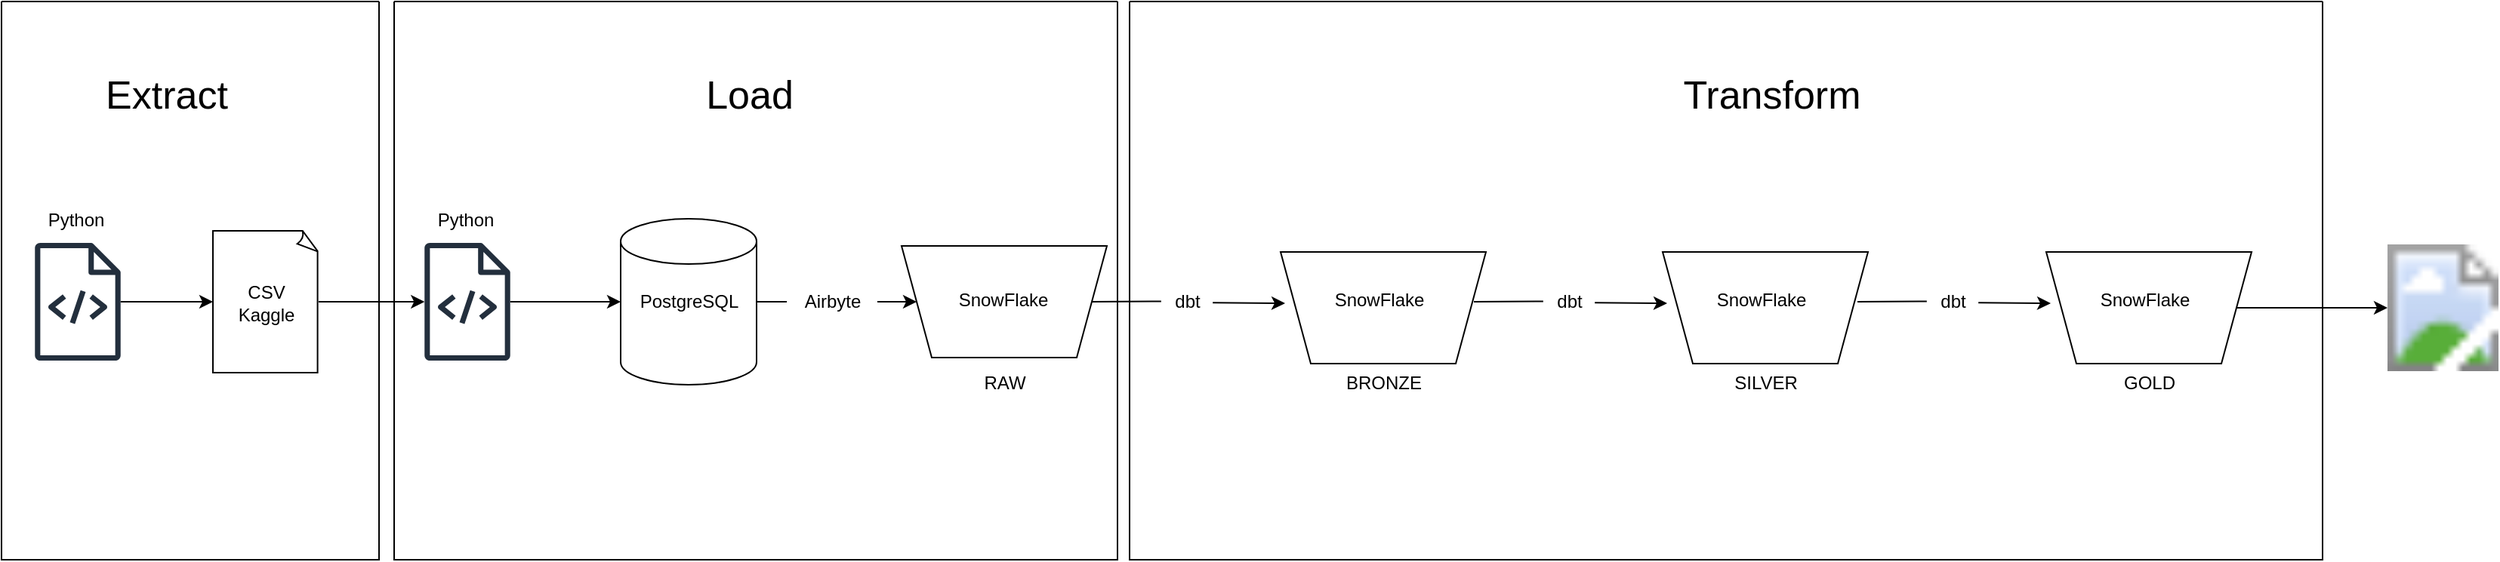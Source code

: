 <mxfile version="28.2.5">
  <diagram name="Página-1" id="4jFAk8XQg4Tfc30ZATFa">
    <mxGraphModel dx="1804" dy="942" grid="0" gridSize="10" guides="1" tooltips="1" connect="1" arrows="1" fold="1" page="1" pageScale="1" pageWidth="1800" pageHeight="1000" math="0" shadow="0">
      <root>
        <mxCell id="0" />
        <mxCell id="1" parent="0" />
        <mxCell id="7YLnDGXh6QLaDtaTlCef-1" value="" style="shape=cylinder3;whiteSpace=wrap;html=1;boundedLbl=1;backgroundOutline=1;size=15;" parent="1" vertex="1">
          <mxGeometry x="420" y="544" width="90" height="110" as="geometry" />
        </mxCell>
        <mxCell id="7YLnDGXh6QLaDtaTlCef-14" value="" style="edgeStyle=orthogonalEdgeStyle;rounded=0;orthogonalLoop=1;jettySize=auto;html=1;" parent="1" source="7YLnDGXh6QLaDtaTlCef-3" target="7YLnDGXh6QLaDtaTlCef-7" edge="1">
          <mxGeometry relative="1" as="geometry" />
        </mxCell>
        <mxCell id="7YLnDGXh6QLaDtaTlCef-3" value="" style="whiteSpace=wrap;html=1;shape=mxgraph.basic.document" parent="1" vertex="1">
          <mxGeometry x="150" y="552" width="70" height="94" as="geometry" />
        </mxCell>
        <mxCell id="7YLnDGXh6QLaDtaTlCef-13" value="" style="edgeStyle=orthogonalEdgeStyle;rounded=0;orthogonalLoop=1;jettySize=auto;html=1;" parent="1" source="7YLnDGXh6QLaDtaTlCef-4" target="7YLnDGXh6QLaDtaTlCef-3" edge="1">
          <mxGeometry relative="1" as="geometry" />
        </mxCell>
        <mxCell id="7YLnDGXh6QLaDtaTlCef-4" value="" style="sketch=0;outlineConnect=0;fontColor=#232F3E;gradientColor=none;fillColor=#232F3D;strokeColor=none;dashed=0;verticalLabelPosition=bottom;verticalAlign=top;align=center;html=1;fontSize=12;fontStyle=0;aspect=fixed;pointerEvents=1;shape=mxgraph.aws4.source_code;" parent="1" vertex="1">
          <mxGeometry x="32" y="560" width="57" height="78" as="geometry" />
        </mxCell>
        <mxCell id="7YLnDGXh6QLaDtaTlCef-15" value="" style="edgeStyle=orthogonalEdgeStyle;rounded=0;orthogonalLoop=1;jettySize=auto;html=1;" parent="1" source="7YLnDGXh6QLaDtaTlCef-7" target="7YLnDGXh6QLaDtaTlCef-1" edge="1">
          <mxGeometry relative="1" as="geometry" />
        </mxCell>
        <mxCell id="7YLnDGXh6QLaDtaTlCef-7" value="" style="sketch=0;outlineConnect=0;fontColor=#232F3E;gradientColor=none;fillColor=#232F3D;strokeColor=none;dashed=0;verticalLabelPosition=bottom;verticalAlign=top;align=center;html=1;fontSize=12;fontStyle=0;aspect=fixed;pointerEvents=1;shape=mxgraph.aws4.source_code;" parent="1" vertex="1">
          <mxGeometry x="290" y="560" width="57" height="78" as="geometry" />
        </mxCell>
        <mxCell id="7YLnDGXh6QLaDtaTlCef-9" value="" style="shape=trapezoid;perimeter=trapezoidPerimeter;whiteSpace=wrap;html=1;fixedSize=1;rotation=-180;" parent="1" vertex="1">
          <mxGeometry x="606" y="562" width="136" height="74" as="geometry" />
        </mxCell>
        <mxCell id="7YLnDGXh6QLaDtaTlCef-16" value="Python" style="text;html=1;align=center;verticalAlign=middle;resizable=0;points=[];autosize=1;strokeColor=none;fillColor=none;" parent="1" vertex="1">
          <mxGeometry x="29" y="530" width="60" height="30" as="geometry" />
        </mxCell>
        <mxCell id="7YLnDGXh6QLaDtaTlCef-17" value="CSV&lt;div&gt;Kaggle&lt;/div&gt;" style="text;html=1;align=center;verticalAlign=middle;resizable=0;points=[];autosize=1;strokeColor=none;fillColor=none;" parent="1" vertex="1">
          <mxGeometry x="157" y="579" width="55" height="41" as="geometry" />
        </mxCell>
        <mxCell id="7YLnDGXh6QLaDtaTlCef-18" value="Python" style="text;html=1;align=center;verticalAlign=middle;resizable=0;points=[];autosize=1;strokeColor=none;fillColor=none;" parent="1" vertex="1">
          <mxGeometry x="287" y="530" width="60" height="30" as="geometry" />
        </mxCell>
        <mxCell id="7YLnDGXh6QLaDtaTlCef-19" value="&lt;font&gt;PostgreSQL&lt;/font&gt;" style="text;html=1;align=center;verticalAlign=middle;resizable=0;points=[];autosize=1;strokeColor=none;fillColor=none;" parent="1" vertex="1">
          <mxGeometry x="420" y="584" width="90" height="30" as="geometry" />
        </mxCell>
        <mxCell id="7YLnDGXh6QLaDtaTlCef-21" value="SnowFlake" style="text;html=1;align=center;verticalAlign=middle;resizable=0;points=[];autosize=1;strokeColor=none;fillColor=none;" parent="1" vertex="1">
          <mxGeometry x="633" y="583" width="80" height="30" as="geometry" />
        </mxCell>
        <mxCell id="7YLnDGXh6QLaDtaTlCef-20" value="Airbyte" style="text;html=1;align=center;verticalAlign=middle;resizable=0;points=[];autosize=1;strokeColor=none;fillColor=none;" parent="1" vertex="1">
          <mxGeometry x="530" y="584" width="60" height="30" as="geometry" />
        </mxCell>
        <mxCell id="UtLxQ1kZafexSN3_9Yuy-6" value="" style="endArrow=none;html=1;rounded=0;exitX=1;exitY=0.5;exitDx=0;exitDy=0;exitPerimeter=0;" edge="1" parent="1" source="7YLnDGXh6QLaDtaTlCef-1" target="7YLnDGXh6QLaDtaTlCef-20">
          <mxGeometry width="50" height="50" relative="1" as="geometry">
            <mxPoint x="470" y="530" as="sourcePoint" />
            <mxPoint x="520" y="480" as="targetPoint" />
          </mxGeometry>
        </mxCell>
        <mxCell id="UtLxQ1kZafexSN3_9Yuy-7" value="" style="endArrow=classic;html=1;rounded=0;entryX=1;entryY=0.5;entryDx=0;entryDy=0;" edge="1" parent="1" source="7YLnDGXh6QLaDtaTlCef-20" target="7YLnDGXh6QLaDtaTlCef-9">
          <mxGeometry width="50" height="50" relative="1" as="geometry">
            <mxPoint x="470" y="530" as="sourcePoint" />
            <mxPoint x="520" y="480" as="targetPoint" />
          </mxGeometry>
        </mxCell>
        <mxCell id="UtLxQ1kZafexSN3_9Yuy-8" value="" style="image;aspect=fixed;html=1;points=[];align=center;fontSize=12;image=img/lib/azure2/power_platform/PowerBI.svg;" vertex="1" parent="1">
          <mxGeometry x="1590" y="554" width="73.5" height="98" as="geometry" />
        </mxCell>
        <mxCell id="UtLxQ1kZafexSN3_9Yuy-9" value="RAW" style="text;html=1;align=center;verticalAlign=middle;resizable=0;points=[];autosize=1;strokeColor=none;fillColor=none;" vertex="1" parent="1">
          <mxGeometry x="651" y="640" width="46" height="26" as="geometry" />
        </mxCell>
        <mxCell id="UtLxQ1kZafexSN3_9Yuy-10" value="" style="endArrow=none;html=1;rounded=0;exitX=0;exitY=0.5;exitDx=0;exitDy=0;entryX=0.073;entryY=0.508;entryDx=0;entryDy=0;entryPerimeter=0;" edge="1" parent="1" source="7YLnDGXh6QLaDtaTlCef-9" target="UtLxQ1kZafexSN3_9Yuy-11">
          <mxGeometry width="50" height="50" relative="1" as="geometry">
            <mxPoint x="732.0" y="598" as="sourcePoint" />
            <mxPoint x="771" y="599" as="targetPoint" />
          </mxGeometry>
        </mxCell>
        <mxCell id="UtLxQ1kZafexSN3_9Yuy-11" value="dbt" style="text;html=1;align=center;verticalAlign=middle;resizable=0;points=[];autosize=1;strokeColor=none;fillColor=none;" vertex="1" parent="1">
          <mxGeometry x="775" y="583.5" width="40" height="30" as="geometry" />
        </mxCell>
        <mxCell id="UtLxQ1kZafexSN3_9Yuy-16" value="" style="shape=trapezoid;perimeter=trapezoidPerimeter;whiteSpace=wrap;html=1;fixedSize=1;rotation=-180;" vertex="1" parent="1">
          <mxGeometry x="857" y="566" width="136" height="74" as="geometry" />
        </mxCell>
        <mxCell id="UtLxQ1kZafexSN3_9Yuy-20" value="" style="endArrow=classic;html=1;rounded=0;exitX=0.927;exitY=0.538;exitDx=0;exitDy=0;exitPerimeter=0;" edge="1" parent="1" source="UtLxQ1kZafexSN3_9Yuy-11">
          <mxGeometry width="50" height="50" relative="1" as="geometry">
            <mxPoint x="790" y="680" as="sourcePoint" />
            <mxPoint x="860" y="600" as="targetPoint" />
          </mxGeometry>
        </mxCell>
        <mxCell id="UtLxQ1kZafexSN3_9Yuy-22" value="SnowFlake" style="text;html=1;align=center;verticalAlign=middle;resizable=0;points=[];autosize=1;strokeColor=none;fillColor=none;" vertex="1" parent="1">
          <mxGeometry x="882" y="583" width="80" height="30" as="geometry" />
        </mxCell>
        <mxCell id="UtLxQ1kZafexSN3_9Yuy-23" value="BRONZE" style="text;html=1;align=center;verticalAlign=middle;resizable=0;points=[];autosize=1;strokeColor=none;fillColor=none;" vertex="1" parent="1">
          <mxGeometry x="890" y="638" width="70" height="30" as="geometry" />
        </mxCell>
        <mxCell id="UtLxQ1kZafexSN3_9Yuy-26" value="" style="endArrow=none;html=1;rounded=0;exitX=0;exitY=0.5;exitDx=0;exitDy=0;entryX=0.073;entryY=0.508;entryDx=0;entryDy=0;entryPerimeter=0;" edge="1" parent="1" target="UtLxQ1kZafexSN3_9Yuy-27">
          <mxGeometry width="50" height="50" relative="1" as="geometry">
            <mxPoint x="985" y="599" as="sourcePoint" />
            <mxPoint x="1024" y="599" as="targetPoint" />
          </mxGeometry>
        </mxCell>
        <mxCell id="UtLxQ1kZafexSN3_9Yuy-27" value="dbt" style="text;html=1;align=center;verticalAlign=middle;resizable=0;points=[];autosize=1;strokeColor=none;fillColor=none;" vertex="1" parent="1">
          <mxGeometry x="1028" y="583.5" width="40" height="30" as="geometry" />
        </mxCell>
        <mxCell id="UtLxQ1kZafexSN3_9Yuy-28" value="" style="shape=trapezoid;perimeter=trapezoidPerimeter;whiteSpace=wrap;html=1;fixedSize=1;rotation=-180;" vertex="1" parent="1">
          <mxGeometry x="1110" y="566" width="136" height="74" as="geometry" />
        </mxCell>
        <mxCell id="UtLxQ1kZafexSN3_9Yuy-29" value="" style="endArrow=classic;html=1;rounded=0;exitX=0.927;exitY=0.538;exitDx=0;exitDy=0;exitPerimeter=0;" edge="1" parent="1" source="UtLxQ1kZafexSN3_9Yuy-27">
          <mxGeometry width="50" height="50" relative="1" as="geometry">
            <mxPoint x="1043" y="680" as="sourcePoint" />
            <mxPoint x="1113" y="600" as="targetPoint" />
          </mxGeometry>
        </mxCell>
        <mxCell id="UtLxQ1kZafexSN3_9Yuy-30" value="SnowFlake" style="text;html=1;align=center;verticalAlign=middle;resizable=0;points=[];autosize=1;strokeColor=none;fillColor=none;" vertex="1" parent="1">
          <mxGeometry x="1135" y="583" width="80" height="30" as="geometry" />
        </mxCell>
        <mxCell id="UtLxQ1kZafexSN3_9Yuy-31" value="SILVER" style="text;html=1;align=center;verticalAlign=middle;resizable=0;points=[];autosize=1;strokeColor=none;fillColor=none;" vertex="1" parent="1">
          <mxGeometry x="1143" y="638" width="70" height="30" as="geometry" />
        </mxCell>
        <mxCell id="UtLxQ1kZafexSN3_9Yuy-32" value="" style="endArrow=none;html=1;rounded=0;exitX=0;exitY=0.5;exitDx=0;exitDy=0;entryX=0.073;entryY=0.508;entryDx=0;entryDy=0;entryPerimeter=0;" edge="1" parent="1" target="UtLxQ1kZafexSN3_9Yuy-33">
          <mxGeometry width="50" height="50" relative="1" as="geometry">
            <mxPoint x="1239" y="599" as="sourcePoint" />
            <mxPoint x="1278" y="599" as="targetPoint" />
          </mxGeometry>
        </mxCell>
        <mxCell id="UtLxQ1kZafexSN3_9Yuy-33" value="dbt" style="text;html=1;align=center;verticalAlign=middle;resizable=0;points=[];autosize=1;strokeColor=none;fillColor=none;" vertex="1" parent="1">
          <mxGeometry x="1282" y="583.5" width="40" height="30" as="geometry" />
        </mxCell>
        <mxCell id="UtLxQ1kZafexSN3_9Yuy-38" style="edgeStyle=orthogonalEdgeStyle;rounded=0;orthogonalLoop=1;jettySize=auto;html=1;exitX=0;exitY=0.5;exitDx=0;exitDy=0;" edge="1" parent="1" source="UtLxQ1kZafexSN3_9Yuy-34" target="UtLxQ1kZafexSN3_9Yuy-8">
          <mxGeometry relative="1" as="geometry" />
        </mxCell>
        <mxCell id="UtLxQ1kZafexSN3_9Yuy-34" value="" style="shape=trapezoid;perimeter=trapezoidPerimeter;whiteSpace=wrap;html=1;fixedSize=1;rotation=-180;" vertex="1" parent="1">
          <mxGeometry x="1364" y="566" width="136" height="74" as="geometry" />
        </mxCell>
        <mxCell id="UtLxQ1kZafexSN3_9Yuy-35" value="" style="endArrow=classic;html=1;rounded=0;exitX=0.927;exitY=0.538;exitDx=0;exitDy=0;exitPerimeter=0;" edge="1" parent="1" source="UtLxQ1kZafexSN3_9Yuy-33">
          <mxGeometry width="50" height="50" relative="1" as="geometry">
            <mxPoint x="1297" y="680" as="sourcePoint" />
            <mxPoint x="1367" y="600" as="targetPoint" />
          </mxGeometry>
        </mxCell>
        <mxCell id="UtLxQ1kZafexSN3_9Yuy-36" value="SnowFlake" style="text;html=1;align=center;verticalAlign=middle;resizable=0;points=[];autosize=1;strokeColor=none;fillColor=none;" vertex="1" parent="1">
          <mxGeometry x="1389" y="583" width="80" height="30" as="geometry" />
        </mxCell>
        <mxCell id="UtLxQ1kZafexSN3_9Yuy-37" value="GOLD" style="text;html=1;align=center;verticalAlign=middle;resizable=0;points=[];autosize=1;strokeColor=none;fillColor=none;" vertex="1" parent="1">
          <mxGeometry x="1402" y="638" width="60" height="30" as="geometry" />
        </mxCell>
        <mxCell id="UtLxQ1kZafexSN3_9Yuy-40" value="" style="swimlane;startSize=0;" vertex="1" parent="1">
          <mxGeometry x="10" y="400" width="250" height="370" as="geometry" />
        </mxCell>
        <mxCell id="UtLxQ1kZafexSN3_9Yuy-43" value="&lt;font style=&quot;font-size: 26px;&quot;&gt;Extract&lt;/font&gt;" style="text;html=1;align=center;verticalAlign=middle;resizable=0;points=[];autosize=1;strokeColor=none;fillColor=none;" vertex="1" parent="UtLxQ1kZafexSN3_9Yuy-40">
          <mxGeometry x="59" y="42" width="100" height="40" as="geometry" />
        </mxCell>
        <mxCell id="UtLxQ1kZafexSN3_9Yuy-41" value="" style="swimlane;startSize=0;" vertex="1" parent="1">
          <mxGeometry x="270" y="400" width="479" height="370" as="geometry" />
        </mxCell>
        <mxCell id="UtLxQ1kZafexSN3_9Yuy-44" value="&lt;font style=&quot;font-size: 26px;&quot;&gt;Load&lt;/font&gt;" style="text;html=1;align=center;verticalAlign=middle;resizable=0;points=[];autosize=1;strokeColor=none;fillColor=none;" vertex="1" parent="UtLxQ1kZafexSN3_9Yuy-41">
          <mxGeometry x="195" y="42" width="80" height="40" as="geometry" />
        </mxCell>
        <mxCell id="UtLxQ1kZafexSN3_9Yuy-42" value="" style="swimlane;startSize=0;" vertex="1" parent="1">
          <mxGeometry x="757" y="400" width="790" height="370" as="geometry" />
        </mxCell>
        <mxCell id="UtLxQ1kZafexSN3_9Yuy-45" value="&lt;font style=&quot;font-size: 26px;&quot;&gt;Transform&lt;/font&gt;" style="text;html=1;align=center;verticalAlign=middle;resizable=0;points=[];autosize=1;strokeColor=none;fillColor=none;" vertex="1" parent="UtLxQ1kZafexSN3_9Yuy-42">
          <mxGeometry x="355" y="42" width="140" height="40" as="geometry" />
        </mxCell>
      </root>
    </mxGraphModel>
  </diagram>
</mxfile>
